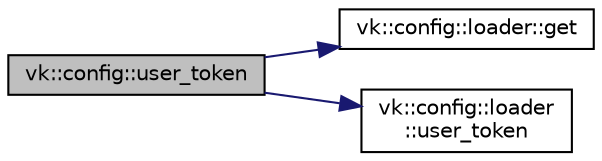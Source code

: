 digraph "vk::config::user_token"
{
 // LATEX_PDF_SIZE
  edge [fontname="Helvetica",fontsize="10",labelfontname="Helvetica",labelfontsize="10"];
  node [fontname="Helvetica",fontsize="10",shape=record];
  rankdir="LR";
  Node1 [label="vk::config::user_token",height=0.2,width=0.4,color="black", fillcolor="grey75", style="filled", fontcolor="black",tooltip=" "];
  Node1 -> Node2 [color="midnightblue",fontsize="10",style="solid",fontname="Helvetica"];
  Node2 [label="vk::config::loader::get",height=0.2,width=0.4,color="black", fillcolor="white", style="filled",URL="$classvk_1_1config_1_1loader.html#ab88f12a7485301e7f036f91a8be3a227",tooltip=" "];
  Node1 -> Node3 [color="midnightblue",fontsize="10",style="solid",fontname="Helvetica"];
  Node3 [label="vk::config::loader\l::user_token",height=0.2,width=0.4,color="black", fillcolor="white", style="filled",URL="$classvk_1_1config_1_1loader.html#a42724e013978ff9d09403265f3e29a8c",tooltip=" "];
}
